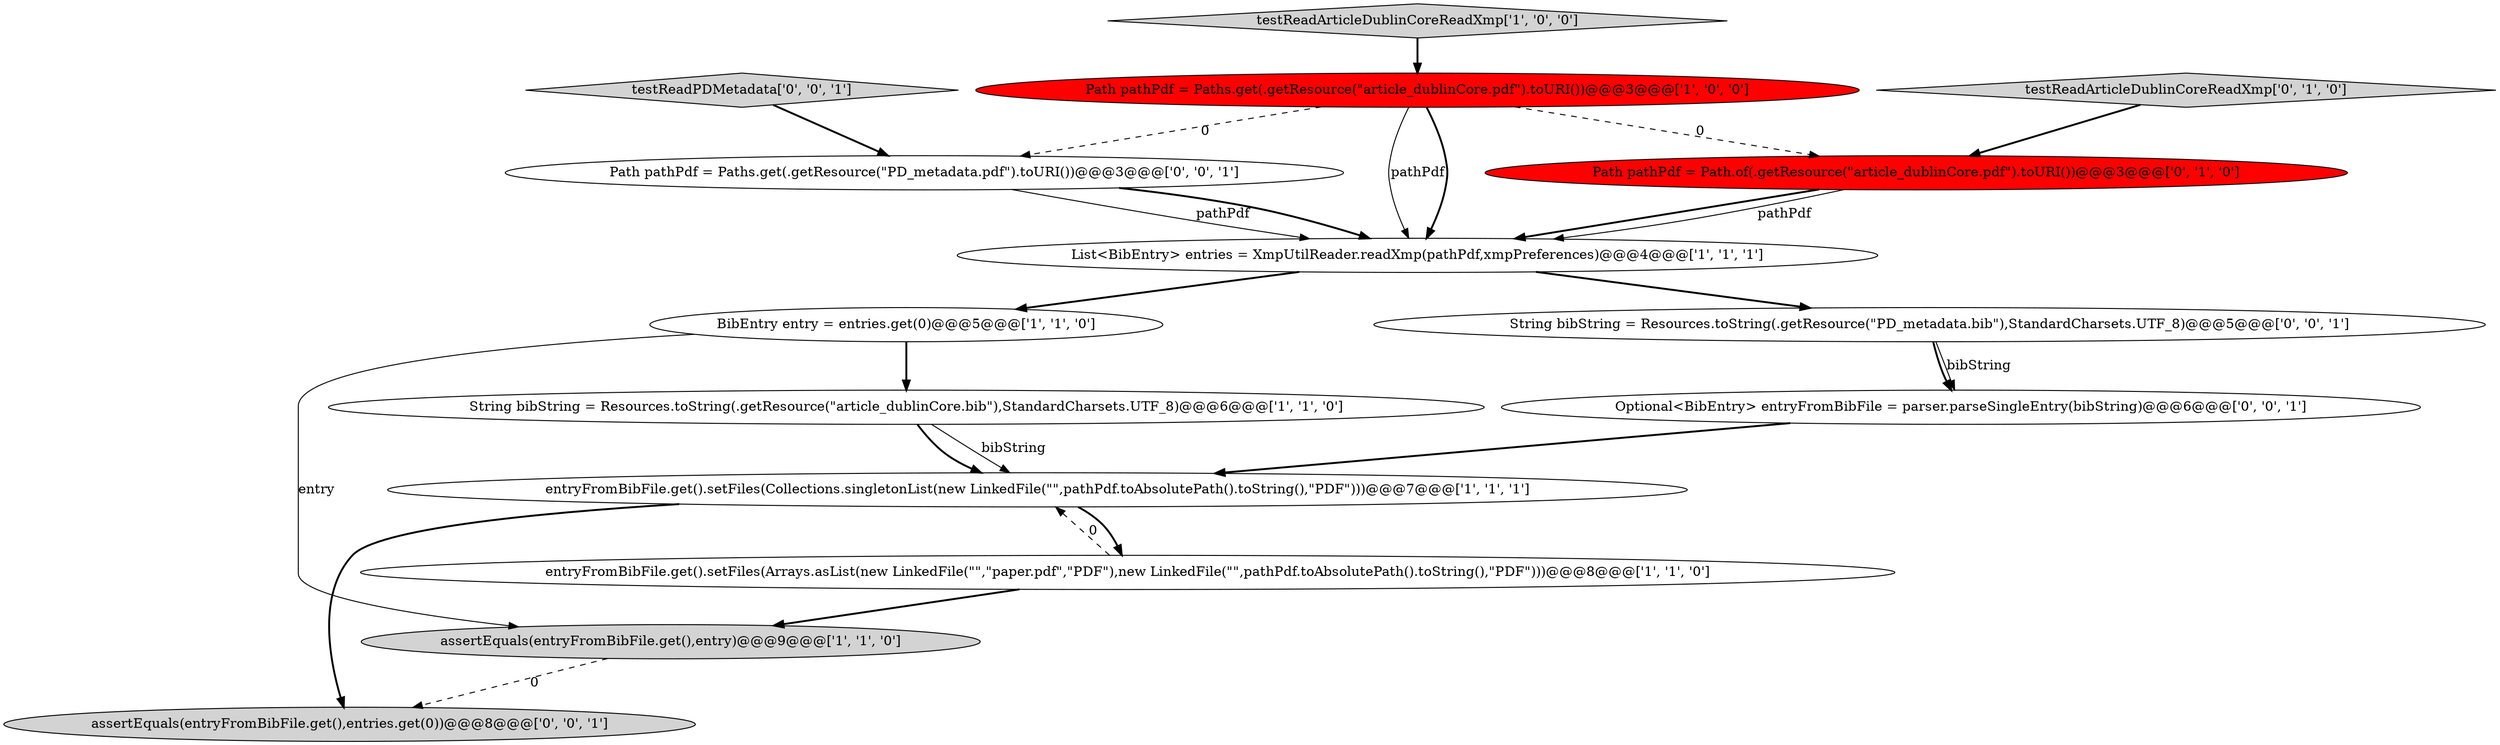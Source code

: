 digraph {
4 [style = filled, label = "testReadArticleDublinCoreReadXmp['1', '0', '0']", fillcolor = lightgray, shape = diamond image = "AAA0AAABBB1BBB"];
3 [style = filled, label = "entryFromBibFile.get().setFiles(Arrays.asList(new LinkedFile(\"\",\"paper.pdf\",\"PDF\"),new LinkedFile(\"\",pathPdf.toAbsolutePath().toString(),\"PDF\")))@@@8@@@['1', '1', '0']", fillcolor = white, shape = ellipse image = "AAA0AAABBB1BBB"];
1 [style = filled, label = "String bibString = Resources.toString(.getResource(\"article_dublinCore.bib\"),StandardCharsets.UTF_8)@@@6@@@['1', '1', '0']", fillcolor = white, shape = ellipse image = "AAA0AAABBB1BBB"];
6 [style = filled, label = "List<BibEntry> entries = XmpUtilReader.readXmp(pathPdf,xmpPreferences)@@@4@@@['1', '1', '1']", fillcolor = white, shape = ellipse image = "AAA0AAABBB1BBB"];
5 [style = filled, label = "assertEquals(entryFromBibFile.get(),entry)@@@9@@@['1', '1', '0']", fillcolor = lightgray, shape = ellipse image = "AAA0AAABBB1BBB"];
8 [style = filled, label = "testReadArticleDublinCoreReadXmp['0', '1', '0']", fillcolor = lightgray, shape = diamond image = "AAA0AAABBB2BBB"];
2 [style = filled, label = "entryFromBibFile.get().setFiles(Collections.singletonList(new LinkedFile(\"\",pathPdf.toAbsolutePath().toString(),\"PDF\")))@@@7@@@['1', '1', '1']", fillcolor = white, shape = ellipse image = "AAA0AAABBB1BBB"];
11 [style = filled, label = "Path pathPdf = Paths.get(.getResource(\"PD_metadata.pdf\").toURI())@@@3@@@['0', '0', '1']", fillcolor = white, shape = ellipse image = "AAA0AAABBB3BBB"];
13 [style = filled, label = "testReadPDMetadata['0', '0', '1']", fillcolor = lightgray, shape = diamond image = "AAA0AAABBB3BBB"];
12 [style = filled, label = "String bibString = Resources.toString(.getResource(\"PD_metadata.bib\"),StandardCharsets.UTF_8)@@@5@@@['0', '0', '1']", fillcolor = white, shape = ellipse image = "AAA0AAABBB3BBB"];
9 [style = filled, label = "Path pathPdf = Path.of(.getResource(\"article_dublinCore.pdf\").toURI())@@@3@@@['0', '1', '0']", fillcolor = red, shape = ellipse image = "AAA1AAABBB2BBB"];
7 [style = filled, label = "BibEntry entry = entries.get(0)@@@5@@@['1', '1', '0']", fillcolor = white, shape = ellipse image = "AAA0AAABBB1BBB"];
14 [style = filled, label = "assertEquals(entryFromBibFile.get(),entries.get(0))@@@8@@@['0', '0', '1']", fillcolor = lightgray, shape = ellipse image = "AAA0AAABBB3BBB"];
10 [style = filled, label = "Optional<BibEntry> entryFromBibFile = parser.parseSingleEntry(bibString)@@@6@@@['0', '0', '1']", fillcolor = white, shape = ellipse image = "AAA0AAABBB3BBB"];
0 [style = filled, label = "Path pathPdf = Paths.get(.getResource(\"article_dublinCore.pdf\").toURI())@@@3@@@['1', '0', '0']", fillcolor = red, shape = ellipse image = "AAA1AAABBB1BBB"];
0->6 [style = solid, label="pathPdf"];
3->2 [style = dashed, label="0"];
5->14 [style = dashed, label="0"];
7->1 [style = bold, label=""];
0->6 [style = bold, label=""];
11->6 [style = solid, label="pathPdf"];
2->3 [style = bold, label=""];
11->6 [style = bold, label=""];
0->11 [style = dashed, label="0"];
13->11 [style = bold, label=""];
7->5 [style = solid, label="entry"];
9->6 [style = bold, label=""];
4->0 [style = bold, label=""];
3->5 [style = bold, label=""];
12->10 [style = bold, label=""];
12->10 [style = solid, label="bibString"];
9->6 [style = solid, label="pathPdf"];
2->14 [style = bold, label=""];
8->9 [style = bold, label=""];
10->2 [style = bold, label=""];
1->2 [style = bold, label=""];
1->2 [style = solid, label="bibString"];
0->9 [style = dashed, label="0"];
6->7 [style = bold, label=""];
6->12 [style = bold, label=""];
}
